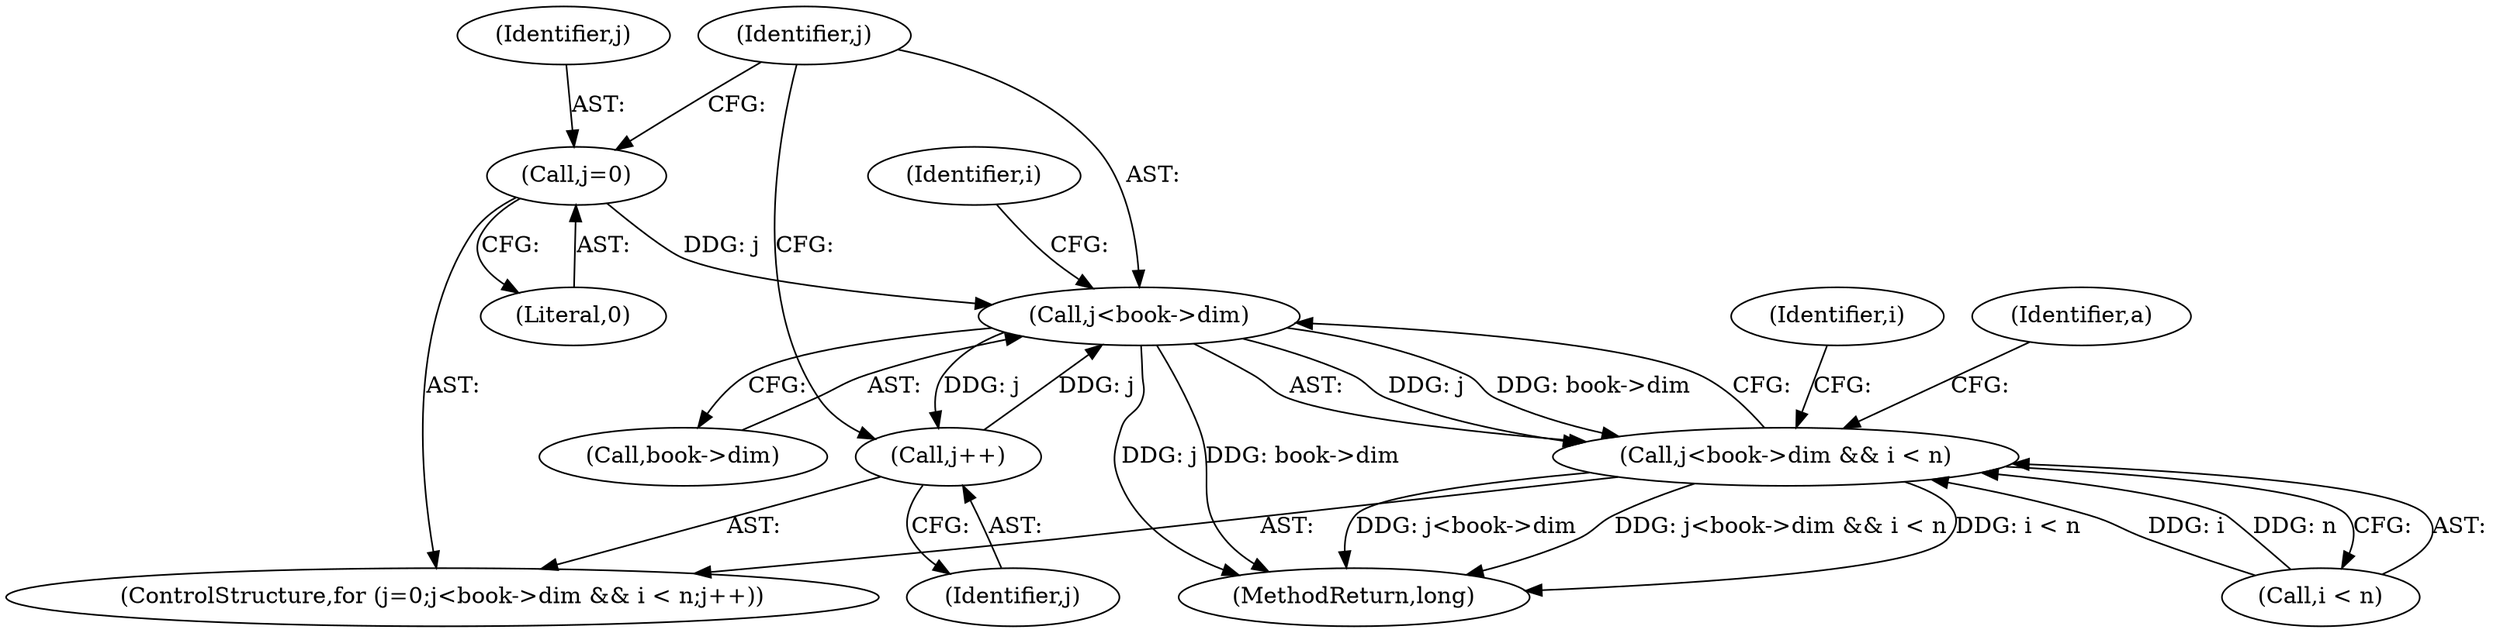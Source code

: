 digraph "0_Android_eeb4e45d5683f88488c083ecf142dc89bc3f0b47_4@pointer" {
"1000151" [label="(Call,j<book->dim)"];
"1000159" [label="(Call,j++)"];
"1000151" [label="(Call,j<book->dim)"];
"1000147" [label="(Call,j=0)"];
"1000150" [label="(Call,j<book->dim && i < n)"];
"1000148" [label="(Identifier,j)"];
"1000152" [label="(Identifier,j)"];
"1000147" [label="(Call,j=0)"];
"1000159" [label="(Call,j++)"];
"1000134" [label="(Identifier,i)"];
"1000149" [label="(Literal,0)"];
"1000150" [label="(Call,j<book->dim && i < n)"];
"1000156" [label="(Call,i < n)"];
"1000163" [label="(Identifier,a)"];
"1000157" [label="(Identifier,i)"];
"1000146" [label="(ControlStructure,for (j=0;j<book->dim && i < n;j++))"];
"1000153" [label="(Call,book->dim)"];
"1000171" [label="(MethodReturn,long)"];
"1000151" [label="(Call,j<book->dim)"];
"1000160" [label="(Identifier,j)"];
"1000151" -> "1000150"  [label="AST: "];
"1000151" -> "1000153"  [label="CFG: "];
"1000152" -> "1000151"  [label="AST: "];
"1000153" -> "1000151"  [label="AST: "];
"1000157" -> "1000151"  [label="CFG: "];
"1000150" -> "1000151"  [label="CFG: "];
"1000151" -> "1000171"  [label="DDG: j"];
"1000151" -> "1000171"  [label="DDG: book->dim"];
"1000151" -> "1000150"  [label="DDG: j"];
"1000151" -> "1000150"  [label="DDG: book->dim"];
"1000159" -> "1000151"  [label="DDG: j"];
"1000147" -> "1000151"  [label="DDG: j"];
"1000151" -> "1000159"  [label="DDG: j"];
"1000159" -> "1000146"  [label="AST: "];
"1000159" -> "1000160"  [label="CFG: "];
"1000160" -> "1000159"  [label="AST: "];
"1000152" -> "1000159"  [label="CFG: "];
"1000147" -> "1000146"  [label="AST: "];
"1000147" -> "1000149"  [label="CFG: "];
"1000148" -> "1000147"  [label="AST: "];
"1000149" -> "1000147"  [label="AST: "];
"1000152" -> "1000147"  [label="CFG: "];
"1000150" -> "1000146"  [label="AST: "];
"1000150" -> "1000156"  [label="CFG: "];
"1000156" -> "1000150"  [label="AST: "];
"1000134" -> "1000150"  [label="CFG: "];
"1000163" -> "1000150"  [label="CFG: "];
"1000150" -> "1000171"  [label="DDG: j<book->dim"];
"1000150" -> "1000171"  [label="DDG: j<book->dim && i < n"];
"1000150" -> "1000171"  [label="DDG: i < n"];
"1000156" -> "1000150"  [label="DDG: i"];
"1000156" -> "1000150"  [label="DDG: n"];
}
